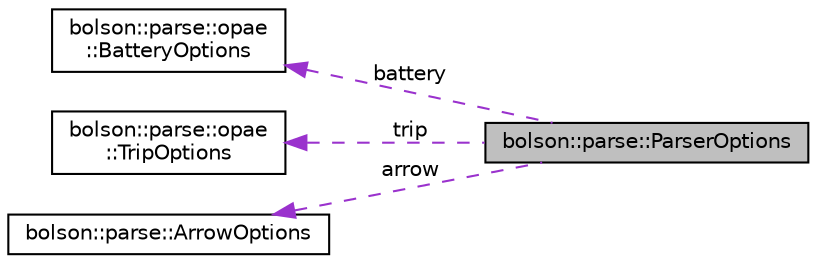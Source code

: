 digraph "bolson::parse::ParserOptions"
{
 // LATEX_PDF_SIZE
  edge [fontname="Helvetica",fontsize="10",labelfontname="Helvetica",labelfontsize="10"];
  node [fontname="Helvetica",fontsize="10",shape=record];
  rankdir="LR";
  Node1 [label="bolson::parse::ParserOptions",height=0.2,width=0.4,color="black", fillcolor="grey75", style="filled", fontcolor="black",tooltip="All parser options."];
  Node2 -> Node1 [dir="back",color="darkorchid3",fontsize="10",style="dashed",label=" battery" ,fontname="Helvetica"];
  Node2 [label="bolson::parse::opae\l::BatteryOptions",height=0.2,width=0.4,color="black", fillcolor="white", style="filled",URL="$structbolson_1_1parse_1_1opae_1_1_battery_options.html",tooltip=" "];
  Node3 -> Node1 [dir="back",color="darkorchid3",fontsize="10",style="dashed",label=" trip" ,fontname="Helvetica"];
  Node3 [label="bolson::parse::opae\l::TripOptions",height=0.2,width=0.4,color="black", fillcolor="white", style="filled",URL="$structbolson_1_1parse_1_1opae_1_1_trip_options.html",tooltip=" "];
  Node4 -> Node1 [dir="back",color="darkorchid3",fontsize="10",style="dashed",label=" arrow" ,fontname="Helvetica"];
  Node4 [label="bolson::parse::ArrowOptions",height=0.2,width=0.4,color="black", fillcolor="white", style="filled",URL="$structbolson_1_1parse_1_1_arrow_options.html",tooltip="Options for Arrow's built-in JSON parser."];
}
